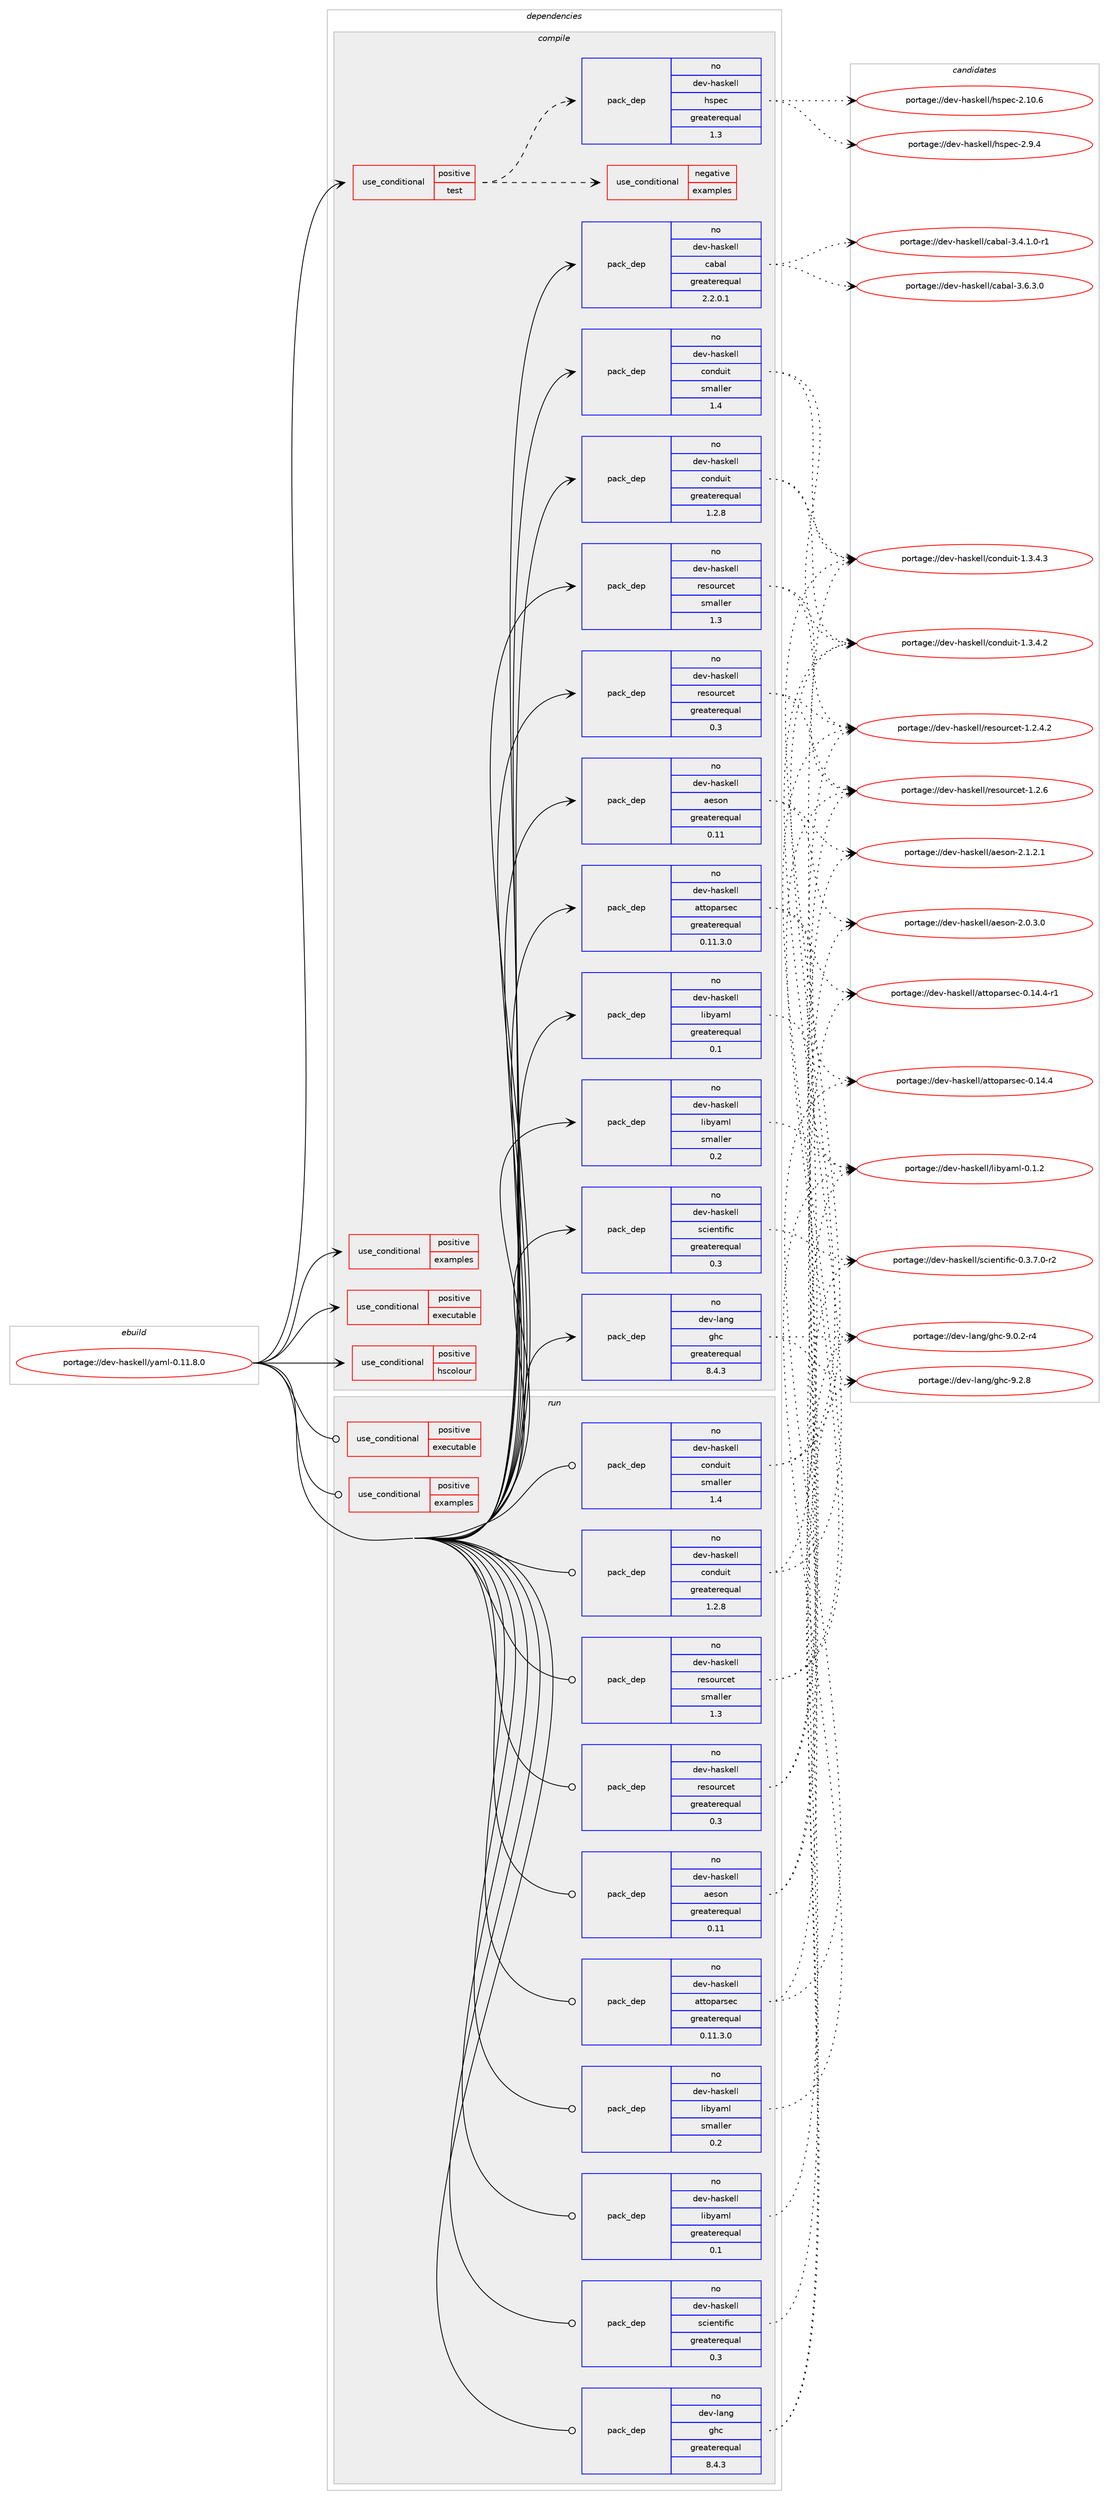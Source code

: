 digraph prolog {

# *************
# Graph options
# *************

newrank=true;
concentrate=true;
compound=true;
graph [rankdir=LR,fontname=Helvetica,fontsize=10,ranksep=1.5];#, ranksep=2.5, nodesep=0.2];
edge  [arrowhead=vee];
node  [fontname=Helvetica,fontsize=10];

# **********
# The ebuild
# **********

subgraph cluster_leftcol {
color=gray;
rank=same;
label=<<i>ebuild</i>>;
id [label="portage://dev-haskell/yaml-0.11.8.0", color=red, width=4, href="../dev-haskell/yaml-0.11.8.0.svg"];
}

# ****************
# The dependencies
# ****************

subgraph cluster_midcol {
color=gray;
label=<<i>dependencies</i>>;
subgraph cluster_compile {
fillcolor="#eeeeee";
style=filled;
label=<<i>compile</i>>;
subgraph cond20758 {
dependency46268 [label=<<TABLE BORDER="0" CELLBORDER="1" CELLSPACING="0" CELLPADDING="4"><TR><TD ROWSPAN="3" CELLPADDING="10">use_conditional</TD></TR><TR><TD>positive</TD></TR><TR><TD>examples</TD></TR></TABLE>>, shape=none, color=red];
# *** BEGIN UNKNOWN DEPENDENCY TYPE (TODO) ***
# dependency46268 -> package_dependency(portage://dev-haskell/yaml-0.11.8.0,install,no,dev-haskell,raw-strings-qq,none,[,,],any_same_slot,[use(optenable(profile),none)])
# *** END UNKNOWN DEPENDENCY TYPE (TODO) ***

}
id:e -> dependency46268:w [weight=20,style="solid",arrowhead="vee"];
subgraph cond20759 {
dependency46269 [label=<<TABLE BORDER="0" CELLBORDER="1" CELLSPACING="0" CELLPADDING="4"><TR><TD ROWSPAN="3" CELLPADDING="10">use_conditional</TD></TR><TR><TD>positive</TD></TR><TR><TD>executable</TD></TR></TABLE>>, shape=none, color=red];
# *** BEGIN UNKNOWN DEPENDENCY TYPE (TODO) ***
# dependency46269 -> package_dependency(portage://dev-haskell/yaml-0.11.8.0,install,no,dev-haskell,optparse-applicative,none,[,,],any_same_slot,[use(optenable(profile),none)])
# *** END UNKNOWN DEPENDENCY TYPE (TODO) ***

}
id:e -> dependency46269:w [weight=20,style="solid",arrowhead="vee"];
subgraph cond20760 {
dependency46270 [label=<<TABLE BORDER="0" CELLBORDER="1" CELLSPACING="0" CELLPADDING="4"><TR><TD ROWSPAN="3" CELLPADDING="10">use_conditional</TD></TR><TR><TD>positive</TD></TR><TR><TD>hscolour</TD></TR></TABLE>>, shape=none, color=red];
# *** BEGIN UNKNOWN DEPENDENCY TYPE (TODO) ***
# dependency46270 -> package_dependency(portage://dev-haskell/yaml-0.11.8.0,install,no,dev-haskell,hscolour,none,[,,],[],[])
# *** END UNKNOWN DEPENDENCY TYPE (TODO) ***

}
id:e -> dependency46270:w [weight=20,style="solid",arrowhead="vee"];
subgraph cond20761 {
dependency46271 [label=<<TABLE BORDER="0" CELLBORDER="1" CELLSPACING="0" CELLPADDING="4"><TR><TD ROWSPAN="3" CELLPADDING="10">use_conditional</TD></TR><TR><TD>positive</TD></TR><TR><TD>test</TD></TR></TABLE>>, shape=none, color=red];
# *** BEGIN UNKNOWN DEPENDENCY TYPE (TODO) ***
# dependency46271 -> package_dependency(portage://dev-haskell/yaml-0.11.8.0,install,no,dev-haskell,base-compat,none,[,,],[],[])
# *** END UNKNOWN DEPENDENCY TYPE (TODO) ***

subgraph pack24486 {
dependency46272 [label=<<TABLE BORDER="0" CELLBORDER="1" CELLSPACING="0" CELLPADDING="4" WIDTH="220"><TR><TD ROWSPAN="6" CELLPADDING="30">pack_dep</TD></TR><TR><TD WIDTH="110">no</TD></TR><TR><TD>dev-haskell</TD></TR><TR><TD>hspec</TD></TR><TR><TD>greaterequal</TD></TR><TR><TD>1.3</TD></TR></TABLE>>, shape=none, color=blue];
}
dependency46271:e -> dependency46272:w [weight=20,style="dashed",arrowhead="vee"];
# *** BEGIN UNKNOWN DEPENDENCY TYPE (TODO) ***
# dependency46271 -> package_dependency(portage://dev-haskell/yaml-0.11.8.0,install,no,dev-haskell,hunit,none,[,,],[],[])
# *** END UNKNOWN DEPENDENCY TYPE (TODO) ***

# *** BEGIN UNKNOWN DEPENDENCY TYPE (TODO) ***
# dependency46271 -> package_dependency(portage://dev-haskell/yaml-0.11.8.0,install,no,dev-haskell,mockery,none,[,,],[],[])
# *** END UNKNOWN DEPENDENCY TYPE (TODO) ***

# *** BEGIN UNKNOWN DEPENDENCY TYPE (TODO) ***
# dependency46271 -> package_dependency(portage://dev-haskell/yaml-0.11.8.0,install,no,dev-haskell,temporary,none,[,,],[],[])
# *** END UNKNOWN DEPENDENCY TYPE (TODO) ***

subgraph cond20762 {
dependency46273 [label=<<TABLE BORDER="0" CELLBORDER="1" CELLSPACING="0" CELLPADDING="4"><TR><TD ROWSPAN="3" CELLPADDING="10">use_conditional</TD></TR><TR><TD>negative</TD></TR><TR><TD>examples</TD></TR></TABLE>>, shape=none, color=red];
# *** BEGIN UNKNOWN DEPENDENCY TYPE (TODO) ***
# dependency46273 -> package_dependency(portage://dev-haskell/yaml-0.11.8.0,install,no,dev-haskell,raw-strings-qq,none,[,,],[],[])
# *** END UNKNOWN DEPENDENCY TYPE (TODO) ***

}
dependency46271:e -> dependency46273:w [weight=20,style="dashed",arrowhead="vee"];
}
id:e -> dependency46271:w [weight=20,style="solid",arrowhead="vee"];
subgraph pack24487 {
dependency46274 [label=<<TABLE BORDER="0" CELLBORDER="1" CELLSPACING="0" CELLPADDING="4" WIDTH="220"><TR><TD ROWSPAN="6" CELLPADDING="30">pack_dep</TD></TR><TR><TD WIDTH="110">no</TD></TR><TR><TD>dev-haskell</TD></TR><TR><TD>aeson</TD></TR><TR><TD>greaterequal</TD></TR><TR><TD>0.11</TD></TR></TABLE>>, shape=none, color=blue];
}
id:e -> dependency46274:w [weight=20,style="solid",arrowhead="vee"];
subgraph pack24488 {
dependency46275 [label=<<TABLE BORDER="0" CELLBORDER="1" CELLSPACING="0" CELLPADDING="4" WIDTH="220"><TR><TD ROWSPAN="6" CELLPADDING="30">pack_dep</TD></TR><TR><TD WIDTH="110">no</TD></TR><TR><TD>dev-haskell</TD></TR><TR><TD>attoparsec</TD></TR><TR><TD>greaterequal</TD></TR><TR><TD>0.11.3.0</TD></TR></TABLE>>, shape=none, color=blue];
}
id:e -> dependency46275:w [weight=20,style="solid",arrowhead="vee"];
subgraph pack24489 {
dependency46276 [label=<<TABLE BORDER="0" CELLBORDER="1" CELLSPACING="0" CELLPADDING="4" WIDTH="220"><TR><TD ROWSPAN="6" CELLPADDING="30">pack_dep</TD></TR><TR><TD WIDTH="110">no</TD></TR><TR><TD>dev-haskell</TD></TR><TR><TD>cabal</TD></TR><TR><TD>greaterequal</TD></TR><TR><TD>2.2.0.1</TD></TR></TABLE>>, shape=none, color=blue];
}
id:e -> dependency46276:w [weight=20,style="solid",arrowhead="vee"];
subgraph pack24490 {
dependency46277 [label=<<TABLE BORDER="0" CELLBORDER="1" CELLSPACING="0" CELLPADDING="4" WIDTH="220"><TR><TD ROWSPAN="6" CELLPADDING="30">pack_dep</TD></TR><TR><TD WIDTH="110">no</TD></TR><TR><TD>dev-haskell</TD></TR><TR><TD>conduit</TD></TR><TR><TD>greaterequal</TD></TR><TR><TD>1.2.8</TD></TR></TABLE>>, shape=none, color=blue];
}
id:e -> dependency46277:w [weight=20,style="solid",arrowhead="vee"];
subgraph pack24491 {
dependency46278 [label=<<TABLE BORDER="0" CELLBORDER="1" CELLSPACING="0" CELLPADDING="4" WIDTH="220"><TR><TD ROWSPAN="6" CELLPADDING="30">pack_dep</TD></TR><TR><TD WIDTH="110">no</TD></TR><TR><TD>dev-haskell</TD></TR><TR><TD>conduit</TD></TR><TR><TD>smaller</TD></TR><TR><TD>1.4</TD></TR></TABLE>>, shape=none, color=blue];
}
id:e -> dependency46278:w [weight=20,style="solid",arrowhead="vee"];
subgraph pack24492 {
dependency46279 [label=<<TABLE BORDER="0" CELLBORDER="1" CELLSPACING="0" CELLPADDING="4" WIDTH="220"><TR><TD ROWSPAN="6" CELLPADDING="30">pack_dep</TD></TR><TR><TD WIDTH="110">no</TD></TR><TR><TD>dev-haskell</TD></TR><TR><TD>libyaml</TD></TR><TR><TD>greaterequal</TD></TR><TR><TD>0.1</TD></TR></TABLE>>, shape=none, color=blue];
}
id:e -> dependency46279:w [weight=20,style="solid",arrowhead="vee"];
subgraph pack24493 {
dependency46280 [label=<<TABLE BORDER="0" CELLBORDER="1" CELLSPACING="0" CELLPADDING="4" WIDTH="220"><TR><TD ROWSPAN="6" CELLPADDING="30">pack_dep</TD></TR><TR><TD WIDTH="110">no</TD></TR><TR><TD>dev-haskell</TD></TR><TR><TD>libyaml</TD></TR><TR><TD>smaller</TD></TR><TR><TD>0.2</TD></TR></TABLE>>, shape=none, color=blue];
}
id:e -> dependency46280:w [weight=20,style="solid",arrowhead="vee"];
subgraph pack24494 {
dependency46281 [label=<<TABLE BORDER="0" CELLBORDER="1" CELLSPACING="0" CELLPADDING="4" WIDTH="220"><TR><TD ROWSPAN="6" CELLPADDING="30">pack_dep</TD></TR><TR><TD WIDTH="110">no</TD></TR><TR><TD>dev-haskell</TD></TR><TR><TD>resourcet</TD></TR><TR><TD>greaterequal</TD></TR><TR><TD>0.3</TD></TR></TABLE>>, shape=none, color=blue];
}
id:e -> dependency46281:w [weight=20,style="solid",arrowhead="vee"];
subgraph pack24495 {
dependency46282 [label=<<TABLE BORDER="0" CELLBORDER="1" CELLSPACING="0" CELLPADDING="4" WIDTH="220"><TR><TD ROWSPAN="6" CELLPADDING="30">pack_dep</TD></TR><TR><TD WIDTH="110">no</TD></TR><TR><TD>dev-haskell</TD></TR><TR><TD>resourcet</TD></TR><TR><TD>smaller</TD></TR><TR><TD>1.3</TD></TR></TABLE>>, shape=none, color=blue];
}
id:e -> dependency46282:w [weight=20,style="solid",arrowhead="vee"];
subgraph pack24496 {
dependency46283 [label=<<TABLE BORDER="0" CELLBORDER="1" CELLSPACING="0" CELLPADDING="4" WIDTH="220"><TR><TD ROWSPAN="6" CELLPADDING="30">pack_dep</TD></TR><TR><TD WIDTH="110">no</TD></TR><TR><TD>dev-haskell</TD></TR><TR><TD>scientific</TD></TR><TR><TD>greaterequal</TD></TR><TR><TD>0.3</TD></TR></TABLE>>, shape=none, color=blue];
}
id:e -> dependency46283:w [weight=20,style="solid",arrowhead="vee"];
# *** BEGIN UNKNOWN DEPENDENCY TYPE (TODO) ***
# id -> package_dependency(portage://dev-haskell/yaml-0.11.8.0,install,no,dev-haskell,unordered-containers,none,[,,],any_same_slot,[use(optenable(profile),none)])
# *** END UNKNOWN DEPENDENCY TYPE (TODO) ***

# *** BEGIN UNKNOWN DEPENDENCY TYPE (TODO) ***
# id -> package_dependency(portage://dev-haskell/yaml-0.11.8.0,install,no,dev-haskell,vector,none,[,,],any_same_slot,[use(optenable(profile),none)])
# *** END UNKNOWN DEPENDENCY TYPE (TODO) ***

subgraph pack24497 {
dependency46284 [label=<<TABLE BORDER="0" CELLBORDER="1" CELLSPACING="0" CELLPADDING="4" WIDTH="220"><TR><TD ROWSPAN="6" CELLPADDING="30">pack_dep</TD></TR><TR><TD WIDTH="110">no</TD></TR><TR><TD>dev-lang</TD></TR><TR><TD>ghc</TD></TR><TR><TD>greaterequal</TD></TR><TR><TD>8.4.3</TD></TR></TABLE>>, shape=none, color=blue];
}
id:e -> dependency46284:w [weight=20,style="solid",arrowhead="vee"];
}
subgraph cluster_compileandrun {
fillcolor="#eeeeee";
style=filled;
label=<<i>compile and run</i>>;
}
subgraph cluster_run {
fillcolor="#eeeeee";
style=filled;
label=<<i>run</i>>;
subgraph cond20763 {
dependency46285 [label=<<TABLE BORDER="0" CELLBORDER="1" CELLSPACING="0" CELLPADDING="4"><TR><TD ROWSPAN="3" CELLPADDING="10">use_conditional</TD></TR><TR><TD>positive</TD></TR><TR><TD>examples</TD></TR></TABLE>>, shape=none, color=red];
# *** BEGIN UNKNOWN DEPENDENCY TYPE (TODO) ***
# dependency46285 -> package_dependency(portage://dev-haskell/yaml-0.11.8.0,run,no,dev-haskell,raw-strings-qq,none,[,,],any_same_slot,[use(optenable(profile),none)])
# *** END UNKNOWN DEPENDENCY TYPE (TODO) ***

}
id:e -> dependency46285:w [weight=20,style="solid",arrowhead="odot"];
subgraph cond20764 {
dependency46286 [label=<<TABLE BORDER="0" CELLBORDER="1" CELLSPACING="0" CELLPADDING="4"><TR><TD ROWSPAN="3" CELLPADDING="10">use_conditional</TD></TR><TR><TD>positive</TD></TR><TR><TD>executable</TD></TR></TABLE>>, shape=none, color=red];
# *** BEGIN UNKNOWN DEPENDENCY TYPE (TODO) ***
# dependency46286 -> package_dependency(portage://dev-haskell/yaml-0.11.8.0,run,no,dev-haskell,optparse-applicative,none,[,,],any_same_slot,[use(optenable(profile),none)])
# *** END UNKNOWN DEPENDENCY TYPE (TODO) ***

}
id:e -> dependency46286:w [weight=20,style="solid",arrowhead="odot"];
subgraph pack24498 {
dependency46287 [label=<<TABLE BORDER="0" CELLBORDER="1" CELLSPACING="0" CELLPADDING="4" WIDTH="220"><TR><TD ROWSPAN="6" CELLPADDING="30">pack_dep</TD></TR><TR><TD WIDTH="110">no</TD></TR><TR><TD>dev-haskell</TD></TR><TR><TD>aeson</TD></TR><TR><TD>greaterequal</TD></TR><TR><TD>0.11</TD></TR></TABLE>>, shape=none, color=blue];
}
id:e -> dependency46287:w [weight=20,style="solid",arrowhead="odot"];
subgraph pack24499 {
dependency46288 [label=<<TABLE BORDER="0" CELLBORDER="1" CELLSPACING="0" CELLPADDING="4" WIDTH="220"><TR><TD ROWSPAN="6" CELLPADDING="30">pack_dep</TD></TR><TR><TD WIDTH="110">no</TD></TR><TR><TD>dev-haskell</TD></TR><TR><TD>attoparsec</TD></TR><TR><TD>greaterequal</TD></TR><TR><TD>0.11.3.0</TD></TR></TABLE>>, shape=none, color=blue];
}
id:e -> dependency46288:w [weight=20,style="solid",arrowhead="odot"];
subgraph pack24500 {
dependency46289 [label=<<TABLE BORDER="0" CELLBORDER="1" CELLSPACING="0" CELLPADDING="4" WIDTH="220"><TR><TD ROWSPAN="6" CELLPADDING="30">pack_dep</TD></TR><TR><TD WIDTH="110">no</TD></TR><TR><TD>dev-haskell</TD></TR><TR><TD>conduit</TD></TR><TR><TD>greaterequal</TD></TR><TR><TD>1.2.8</TD></TR></TABLE>>, shape=none, color=blue];
}
id:e -> dependency46289:w [weight=20,style="solid",arrowhead="odot"];
subgraph pack24501 {
dependency46290 [label=<<TABLE BORDER="0" CELLBORDER="1" CELLSPACING="0" CELLPADDING="4" WIDTH="220"><TR><TD ROWSPAN="6" CELLPADDING="30">pack_dep</TD></TR><TR><TD WIDTH="110">no</TD></TR><TR><TD>dev-haskell</TD></TR><TR><TD>conduit</TD></TR><TR><TD>smaller</TD></TR><TR><TD>1.4</TD></TR></TABLE>>, shape=none, color=blue];
}
id:e -> dependency46290:w [weight=20,style="solid",arrowhead="odot"];
subgraph pack24502 {
dependency46291 [label=<<TABLE BORDER="0" CELLBORDER="1" CELLSPACING="0" CELLPADDING="4" WIDTH="220"><TR><TD ROWSPAN="6" CELLPADDING="30">pack_dep</TD></TR><TR><TD WIDTH="110">no</TD></TR><TR><TD>dev-haskell</TD></TR><TR><TD>libyaml</TD></TR><TR><TD>greaterequal</TD></TR><TR><TD>0.1</TD></TR></TABLE>>, shape=none, color=blue];
}
id:e -> dependency46291:w [weight=20,style="solid",arrowhead="odot"];
subgraph pack24503 {
dependency46292 [label=<<TABLE BORDER="0" CELLBORDER="1" CELLSPACING="0" CELLPADDING="4" WIDTH="220"><TR><TD ROWSPAN="6" CELLPADDING="30">pack_dep</TD></TR><TR><TD WIDTH="110">no</TD></TR><TR><TD>dev-haskell</TD></TR><TR><TD>libyaml</TD></TR><TR><TD>smaller</TD></TR><TR><TD>0.2</TD></TR></TABLE>>, shape=none, color=blue];
}
id:e -> dependency46292:w [weight=20,style="solid",arrowhead="odot"];
subgraph pack24504 {
dependency46293 [label=<<TABLE BORDER="0" CELLBORDER="1" CELLSPACING="0" CELLPADDING="4" WIDTH="220"><TR><TD ROWSPAN="6" CELLPADDING="30">pack_dep</TD></TR><TR><TD WIDTH="110">no</TD></TR><TR><TD>dev-haskell</TD></TR><TR><TD>resourcet</TD></TR><TR><TD>greaterequal</TD></TR><TR><TD>0.3</TD></TR></TABLE>>, shape=none, color=blue];
}
id:e -> dependency46293:w [weight=20,style="solid",arrowhead="odot"];
subgraph pack24505 {
dependency46294 [label=<<TABLE BORDER="0" CELLBORDER="1" CELLSPACING="0" CELLPADDING="4" WIDTH="220"><TR><TD ROWSPAN="6" CELLPADDING="30">pack_dep</TD></TR><TR><TD WIDTH="110">no</TD></TR><TR><TD>dev-haskell</TD></TR><TR><TD>resourcet</TD></TR><TR><TD>smaller</TD></TR><TR><TD>1.3</TD></TR></TABLE>>, shape=none, color=blue];
}
id:e -> dependency46294:w [weight=20,style="solid",arrowhead="odot"];
subgraph pack24506 {
dependency46295 [label=<<TABLE BORDER="0" CELLBORDER="1" CELLSPACING="0" CELLPADDING="4" WIDTH="220"><TR><TD ROWSPAN="6" CELLPADDING="30">pack_dep</TD></TR><TR><TD WIDTH="110">no</TD></TR><TR><TD>dev-haskell</TD></TR><TR><TD>scientific</TD></TR><TR><TD>greaterequal</TD></TR><TR><TD>0.3</TD></TR></TABLE>>, shape=none, color=blue];
}
id:e -> dependency46295:w [weight=20,style="solid",arrowhead="odot"];
# *** BEGIN UNKNOWN DEPENDENCY TYPE (TODO) ***
# id -> package_dependency(portage://dev-haskell/yaml-0.11.8.0,run,no,dev-haskell,unordered-containers,none,[,,],any_same_slot,[use(optenable(profile),none)])
# *** END UNKNOWN DEPENDENCY TYPE (TODO) ***

# *** BEGIN UNKNOWN DEPENDENCY TYPE (TODO) ***
# id -> package_dependency(portage://dev-haskell/yaml-0.11.8.0,run,no,dev-haskell,vector,none,[,,],any_same_slot,[use(optenable(profile),none)])
# *** END UNKNOWN DEPENDENCY TYPE (TODO) ***

subgraph pack24507 {
dependency46296 [label=<<TABLE BORDER="0" CELLBORDER="1" CELLSPACING="0" CELLPADDING="4" WIDTH="220"><TR><TD ROWSPAN="6" CELLPADDING="30">pack_dep</TD></TR><TR><TD WIDTH="110">no</TD></TR><TR><TD>dev-lang</TD></TR><TR><TD>ghc</TD></TR><TR><TD>greaterequal</TD></TR><TR><TD>8.4.3</TD></TR></TABLE>>, shape=none, color=blue];
}
id:e -> dependency46296:w [weight=20,style="solid",arrowhead="odot"];
# *** BEGIN UNKNOWN DEPENDENCY TYPE (TODO) ***
# id -> package_dependency(portage://dev-haskell/yaml-0.11.8.0,run,no,dev-lang,ghc,none,[,,],any_same_slot,[use(optenable(profile),none)])
# *** END UNKNOWN DEPENDENCY TYPE (TODO) ***

}
}

# **************
# The candidates
# **************

subgraph cluster_choices {
rank=same;
color=gray;
label=<<i>candidates</i>>;

subgraph choice24486 {
color=black;
nodesep=1;
choice1001011184510497115107101108108471041151121019945504649484654 [label="portage://dev-haskell/hspec-2.10.6", color=red, width=4,href="../dev-haskell/hspec-2.10.6.svg"];
choice10010111845104971151071011081084710411511210199455046574652 [label="portage://dev-haskell/hspec-2.9.4", color=red, width=4,href="../dev-haskell/hspec-2.9.4.svg"];
dependency46272:e -> choice1001011184510497115107101108108471041151121019945504649484654:w [style=dotted,weight="100"];
dependency46272:e -> choice10010111845104971151071011081084710411511210199455046574652:w [style=dotted,weight="100"];
}
subgraph choice24487 {
color=black;
nodesep=1;
choice100101118451049711510710110810847971011151111104550464846514648 [label="portage://dev-haskell/aeson-2.0.3.0", color=red, width=4,href="../dev-haskell/aeson-2.0.3.0.svg"];
choice100101118451049711510710110810847971011151111104550464946504649 [label="portage://dev-haskell/aeson-2.1.2.1", color=red, width=4,href="../dev-haskell/aeson-2.1.2.1.svg"];
dependency46274:e -> choice100101118451049711510710110810847971011151111104550464846514648:w [style=dotted,weight="100"];
dependency46274:e -> choice100101118451049711510710110810847971011151111104550464946504649:w [style=dotted,weight="100"];
}
subgraph choice24488 {
color=black;
nodesep=1;
choice10010111845104971151071011081084797116116111112971141151019945484649524652 [label="portage://dev-haskell/attoparsec-0.14.4", color=red, width=4,href="../dev-haskell/attoparsec-0.14.4.svg"];
choice100101118451049711510710110810847971161161111129711411510199454846495246524511449 [label="portage://dev-haskell/attoparsec-0.14.4-r1", color=red, width=4,href="../dev-haskell/attoparsec-0.14.4-r1.svg"];
dependency46275:e -> choice10010111845104971151071011081084797116116111112971141151019945484649524652:w [style=dotted,weight="100"];
dependency46275:e -> choice100101118451049711510710110810847971161161111129711411510199454846495246524511449:w [style=dotted,weight="100"];
}
subgraph choice24489 {
color=black;
nodesep=1;
choice1001011184510497115107101108108479997989710845514652464946484511449 [label="portage://dev-haskell/cabal-3.4.1.0-r1", color=red, width=4,href="../dev-haskell/cabal-3.4.1.0-r1.svg"];
choice100101118451049711510710110810847999798971084551465446514648 [label="portage://dev-haskell/cabal-3.6.3.0", color=red, width=4,href="../dev-haskell/cabal-3.6.3.0.svg"];
dependency46276:e -> choice1001011184510497115107101108108479997989710845514652464946484511449:w [style=dotted,weight="100"];
dependency46276:e -> choice100101118451049711510710110810847999798971084551465446514648:w [style=dotted,weight="100"];
}
subgraph choice24490 {
color=black;
nodesep=1;
choice100101118451049711510710110810847991111101001171051164549465146524650 [label="portage://dev-haskell/conduit-1.3.4.2", color=red, width=4,href="../dev-haskell/conduit-1.3.4.2.svg"];
choice100101118451049711510710110810847991111101001171051164549465146524651 [label="portage://dev-haskell/conduit-1.3.4.3", color=red, width=4,href="../dev-haskell/conduit-1.3.4.3.svg"];
dependency46277:e -> choice100101118451049711510710110810847991111101001171051164549465146524650:w [style=dotted,weight="100"];
dependency46277:e -> choice100101118451049711510710110810847991111101001171051164549465146524651:w [style=dotted,weight="100"];
}
subgraph choice24491 {
color=black;
nodesep=1;
choice100101118451049711510710110810847991111101001171051164549465146524650 [label="portage://dev-haskell/conduit-1.3.4.2", color=red, width=4,href="../dev-haskell/conduit-1.3.4.2.svg"];
choice100101118451049711510710110810847991111101001171051164549465146524651 [label="portage://dev-haskell/conduit-1.3.4.3", color=red, width=4,href="../dev-haskell/conduit-1.3.4.3.svg"];
dependency46278:e -> choice100101118451049711510710110810847991111101001171051164549465146524650:w [style=dotted,weight="100"];
dependency46278:e -> choice100101118451049711510710110810847991111101001171051164549465146524651:w [style=dotted,weight="100"];
}
subgraph choice24492 {
color=black;
nodesep=1;
choice1001011184510497115107101108108471081059812197109108454846494650 [label="portage://dev-haskell/libyaml-0.1.2", color=red, width=4,href="../dev-haskell/libyaml-0.1.2.svg"];
dependency46279:e -> choice1001011184510497115107101108108471081059812197109108454846494650:w [style=dotted,weight="100"];
}
subgraph choice24493 {
color=black;
nodesep=1;
choice1001011184510497115107101108108471081059812197109108454846494650 [label="portage://dev-haskell/libyaml-0.1.2", color=red, width=4,href="../dev-haskell/libyaml-0.1.2.svg"];
dependency46280:e -> choice1001011184510497115107101108108471081059812197109108454846494650:w [style=dotted,weight="100"];
}
subgraph choice24494 {
color=black;
nodesep=1;
choice100101118451049711510710110810847114101115111117114991011164549465046524650 [label="portage://dev-haskell/resourcet-1.2.4.2", color=red, width=4,href="../dev-haskell/resourcet-1.2.4.2.svg"];
choice10010111845104971151071011081084711410111511111711499101116454946504654 [label="portage://dev-haskell/resourcet-1.2.6", color=red, width=4,href="../dev-haskell/resourcet-1.2.6.svg"];
dependency46281:e -> choice100101118451049711510710110810847114101115111117114991011164549465046524650:w [style=dotted,weight="100"];
dependency46281:e -> choice10010111845104971151071011081084711410111511111711499101116454946504654:w [style=dotted,weight="100"];
}
subgraph choice24495 {
color=black;
nodesep=1;
choice100101118451049711510710110810847114101115111117114991011164549465046524650 [label="portage://dev-haskell/resourcet-1.2.4.2", color=red, width=4,href="../dev-haskell/resourcet-1.2.4.2.svg"];
choice10010111845104971151071011081084711410111511111711499101116454946504654 [label="portage://dev-haskell/resourcet-1.2.6", color=red, width=4,href="../dev-haskell/resourcet-1.2.6.svg"];
dependency46282:e -> choice100101118451049711510710110810847114101115111117114991011164549465046524650:w [style=dotted,weight="100"];
dependency46282:e -> choice10010111845104971151071011081084711410111511111711499101116454946504654:w [style=dotted,weight="100"];
}
subgraph choice24496 {
color=black;
nodesep=1;
choice100101118451049711510710110810847115991051011101161051021059945484651465546484511450 [label="portage://dev-haskell/scientific-0.3.7.0-r2", color=red, width=4,href="../dev-haskell/scientific-0.3.7.0-r2.svg"];
dependency46283:e -> choice100101118451049711510710110810847115991051011101161051021059945484651465546484511450:w [style=dotted,weight="100"];
}
subgraph choice24497 {
color=black;
nodesep=1;
choice100101118451089711010347103104994557464846504511452 [label="portage://dev-lang/ghc-9.0.2-r4", color=red, width=4,href="../dev-lang/ghc-9.0.2-r4.svg"];
choice10010111845108971101034710310499455746504656 [label="portage://dev-lang/ghc-9.2.8", color=red, width=4,href="../dev-lang/ghc-9.2.8.svg"];
dependency46284:e -> choice100101118451089711010347103104994557464846504511452:w [style=dotted,weight="100"];
dependency46284:e -> choice10010111845108971101034710310499455746504656:w [style=dotted,weight="100"];
}
subgraph choice24498 {
color=black;
nodesep=1;
choice100101118451049711510710110810847971011151111104550464846514648 [label="portage://dev-haskell/aeson-2.0.3.0", color=red, width=4,href="../dev-haskell/aeson-2.0.3.0.svg"];
choice100101118451049711510710110810847971011151111104550464946504649 [label="portage://dev-haskell/aeson-2.1.2.1", color=red, width=4,href="../dev-haskell/aeson-2.1.2.1.svg"];
dependency46287:e -> choice100101118451049711510710110810847971011151111104550464846514648:w [style=dotted,weight="100"];
dependency46287:e -> choice100101118451049711510710110810847971011151111104550464946504649:w [style=dotted,weight="100"];
}
subgraph choice24499 {
color=black;
nodesep=1;
choice10010111845104971151071011081084797116116111112971141151019945484649524652 [label="portage://dev-haskell/attoparsec-0.14.4", color=red, width=4,href="../dev-haskell/attoparsec-0.14.4.svg"];
choice100101118451049711510710110810847971161161111129711411510199454846495246524511449 [label="portage://dev-haskell/attoparsec-0.14.4-r1", color=red, width=4,href="../dev-haskell/attoparsec-0.14.4-r1.svg"];
dependency46288:e -> choice10010111845104971151071011081084797116116111112971141151019945484649524652:w [style=dotted,weight="100"];
dependency46288:e -> choice100101118451049711510710110810847971161161111129711411510199454846495246524511449:w [style=dotted,weight="100"];
}
subgraph choice24500 {
color=black;
nodesep=1;
choice100101118451049711510710110810847991111101001171051164549465146524650 [label="portage://dev-haskell/conduit-1.3.4.2", color=red, width=4,href="../dev-haskell/conduit-1.3.4.2.svg"];
choice100101118451049711510710110810847991111101001171051164549465146524651 [label="portage://dev-haskell/conduit-1.3.4.3", color=red, width=4,href="../dev-haskell/conduit-1.3.4.3.svg"];
dependency46289:e -> choice100101118451049711510710110810847991111101001171051164549465146524650:w [style=dotted,weight="100"];
dependency46289:e -> choice100101118451049711510710110810847991111101001171051164549465146524651:w [style=dotted,weight="100"];
}
subgraph choice24501 {
color=black;
nodesep=1;
choice100101118451049711510710110810847991111101001171051164549465146524650 [label="portage://dev-haskell/conduit-1.3.4.2", color=red, width=4,href="../dev-haskell/conduit-1.3.4.2.svg"];
choice100101118451049711510710110810847991111101001171051164549465146524651 [label="portage://dev-haskell/conduit-1.3.4.3", color=red, width=4,href="../dev-haskell/conduit-1.3.4.3.svg"];
dependency46290:e -> choice100101118451049711510710110810847991111101001171051164549465146524650:w [style=dotted,weight="100"];
dependency46290:e -> choice100101118451049711510710110810847991111101001171051164549465146524651:w [style=dotted,weight="100"];
}
subgraph choice24502 {
color=black;
nodesep=1;
choice1001011184510497115107101108108471081059812197109108454846494650 [label="portage://dev-haskell/libyaml-0.1.2", color=red, width=4,href="../dev-haskell/libyaml-0.1.2.svg"];
dependency46291:e -> choice1001011184510497115107101108108471081059812197109108454846494650:w [style=dotted,weight="100"];
}
subgraph choice24503 {
color=black;
nodesep=1;
choice1001011184510497115107101108108471081059812197109108454846494650 [label="portage://dev-haskell/libyaml-0.1.2", color=red, width=4,href="../dev-haskell/libyaml-0.1.2.svg"];
dependency46292:e -> choice1001011184510497115107101108108471081059812197109108454846494650:w [style=dotted,weight="100"];
}
subgraph choice24504 {
color=black;
nodesep=1;
choice100101118451049711510710110810847114101115111117114991011164549465046524650 [label="portage://dev-haskell/resourcet-1.2.4.2", color=red, width=4,href="../dev-haskell/resourcet-1.2.4.2.svg"];
choice10010111845104971151071011081084711410111511111711499101116454946504654 [label="portage://dev-haskell/resourcet-1.2.6", color=red, width=4,href="../dev-haskell/resourcet-1.2.6.svg"];
dependency46293:e -> choice100101118451049711510710110810847114101115111117114991011164549465046524650:w [style=dotted,weight="100"];
dependency46293:e -> choice10010111845104971151071011081084711410111511111711499101116454946504654:w [style=dotted,weight="100"];
}
subgraph choice24505 {
color=black;
nodesep=1;
choice100101118451049711510710110810847114101115111117114991011164549465046524650 [label="portage://dev-haskell/resourcet-1.2.4.2", color=red, width=4,href="../dev-haskell/resourcet-1.2.4.2.svg"];
choice10010111845104971151071011081084711410111511111711499101116454946504654 [label="portage://dev-haskell/resourcet-1.2.6", color=red, width=4,href="../dev-haskell/resourcet-1.2.6.svg"];
dependency46294:e -> choice100101118451049711510710110810847114101115111117114991011164549465046524650:w [style=dotted,weight="100"];
dependency46294:e -> choice10010111845104971151071011081084711410111511111711499101116454946504654:w [style=dotted,weight="100"];
}
subgraph choice24506 {
color=black;
nodesep=1;
choice100101118451049711510710110810847115991051011101161051021059945484651465546484511450 [label="portage://dev-haskell/scientific-0.3.7.0-r2", color=red, width=4,href="../dev-haskell/scientific-0.3.7.0-r2.svg"];
dependency46295:e -> choice100101118451049711510710110810847115991051011101161051021059945484651465546484511450:w [style=dotted,weight="100"];
}
subgraph choice24507 {
color=black;
nodesep=1;
choice100101118451089711010347103104994557464846504511452 [label="portage://dev-lang/ghc-9.0.2-r4", color=red, width=4,href="../dev-lang/ghc-9.0.2-r4.svg"];
choice10010111845108971101034710310499455746504656 [label="portage://dev-lang/ghc-9.2.8", color=red, width=4,href="../dev-lang/ghc-9.2.8.svg"];
dependency46296:e -> choice100101118451089711010347103104994557464846504511452:w [style=dotted,weight="100"];
dependency46296:e -> choice10010111845108971101034710310499455746504656:w [style=dotted,weight="100"];
}
}

}
